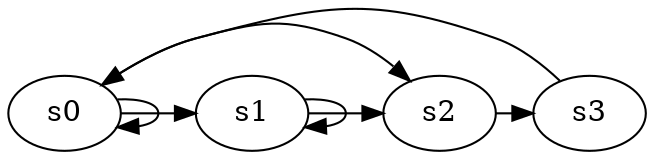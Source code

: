 digraph game_0517_cycle_4 {
    s0 [name="s0", player=0];
    s1 [name="s1", player=0];
    s2 [name="s2", player=1];
    s3 [name="s3", player=0];

    s0 -> s1 [constraint="time % 4 == 3"];
    s1 -> s2 [constraint="time % 2 == 0 || time % 2 == 1"];
    s2 -> s3 [constraint="time % 3 == 1 || time % 3 == 2"];
    s3 -> s0 [constraint="time % 4 == 2"];
    s0 -> s0 [constraint="time % 2 == 0"];
    s0 -> s2 [constraint="time == 6 || time == 7 || time == 9"];
    s1 -> s1 [constraint="time % 4 == 0"];
}
